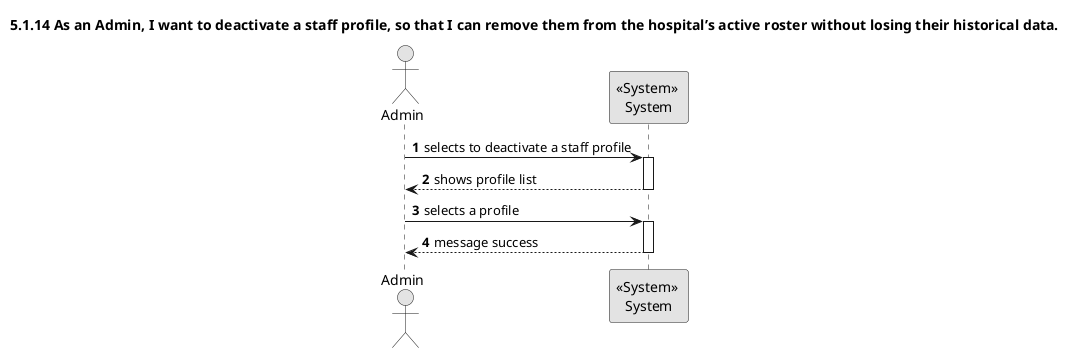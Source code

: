﻿@startuml
skinparam monochrome true
skinparam packageStyle rectangle
skinparam shadowing false

title 5.1.14 As an Admin, I want to deactivate a staff profile, so that I can remove them from the hospital’s active roster without losing their historical data.


autonumber
actor "Admin" as ADMIN

participant "<<System>> \nSystem" as System

    ADMIN -> System : selects to deactivate a staff profile
    activate System

    System --> ADMIN : shows profile list
    deactivate System

    ADMIN -> System : selects a profile
    activate System


    System --> ADMIN : message success
    deactivate System    

@enduml
